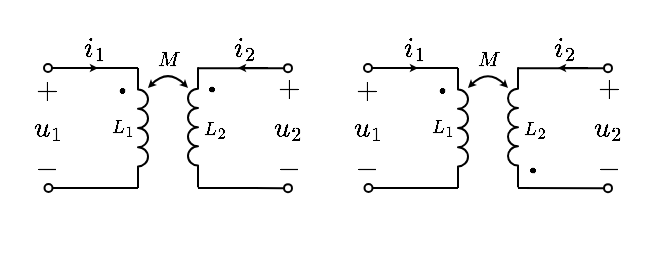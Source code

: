 <mxfile version="17.2.1" type="device"><diagram id="bMLhuUdpj_Nmtv_IprHV" name="第 1 页"><mxGraphModel dx="225" dy="240" grid="1" gridSize="5" guides="1" tooltips="1" connect="1" arrows="1" fold="1" page="1" pageScale="1" pageWidth="827" pageHeight="1169" math="1" shadow="0"><root><mxCell id="0"/><mxCell id="1" parent="0"/><mxCell id="EXZ0jSH6nmQkh8uxzPcn-27" value="$$M$$" style="text;html=1;resizable=1;autosize=1;align=center;verticalAlign=middle;points=[];fillColor=none;strokeColor=none;rounded=0;fontFamily=simsun;fontSize=10;movable=1;rotatable=1;deletable=1;editable=1;connectable=0;" parent="1" vertex="1"><mxGeometry x="245" y="248" width="20" height="15" as="geometry"/></mxCell><mxCell id="EXZ0jSH6nmQkh8uxzPcn-18" value="$$i_1$$" style="text;html=1;resizable=0;autosize=1;align=center;verticalAlign=middle;points=[];fillColor=none;strokeColor=none;rounded=0;fontSize=12;connectable=0;" parent="1" vertex="1"><mxGeometry x="190" y="240" width="55" height="20" as="geometry"/></mxCell><mxCell id="EXZ0jSH6nmQkh8uxzPcn-19" value="$$i_2$$" style="text;html=1;resizable=0;autosize=1;align=center;verticalAlign=middle;points=[];fillColor=none;strokeColor=none;rounded=0;fontSize=12;connectable=0;" parent="1" vertex="1"><mxGeometry x="265" y="239.58" width="55" height="20" as="geometry"/></mxCell><mxCell id="EXZ0jSH6nmQkh8uxzPcn-1" value="" style="pointerEvents=1;verticalLabelPosition=bottom;shadow=0;dashed=0;align=center;html=1;verticalAlign=top;shape=mxgraph.electrical.inductors.inductor_3;direction=south;deletable=1;fixDash=0;snapToPoint=0;comic=0;sketch=0;strokeWidth=1;" parent="1" vertex="1"><mxGeometry x="240" y="260" width="5" height="60" as="geometry"/></mxCell><mxCell id="EXZ0jSH6nmQkh8uxzPcn-2" value="" style="endArrow=none;html=1;rounded=0;startArrow=oval;startFill=0;endSize=4;startSize=4;deletable=1;fixDash=0;snapToPoint=0;" parent="1" edge="1"><mxGeometry width="50" height="50" relative="1" as="geometry"><mxPoint x="195" y="260" as="sourcePoint"/><mxPoint x="240" y="260" as="targetPoint"/></mxGeometry></mxCell><mxCell id="EXZ0jSH6nmQkh8uxzPcn-3" value="" style="endArrow=none;html=1;rounded=0;startArrow=oval;startFill=0;endSize=4;startSize=4;deletable=1;fixDash=0;snapToPoint=0;" parent="1" edge="1"><mxGeometry width="50" height="50" relative="1" as="geometry"><mxPoint x="195.25" y="320" as="sourcePoint"/><mxPoint x="240" y="320" as="targetPoint"/></mxGeometry></mxCell><mxCell id="EXZ0jSH6nmQkh8uxzPcn-4" value="$$\cdot$$" style="text;html=1;resizable=1;autosize=1;align=center;verticalAlign=middle;points=[];fillColor=none;strokeColor=none;rounded=0;fontSize=20;movable=1;rotatable=1;deletable=1;editable=1;connectable=0;fixDash=0;snapToPoint=0;" parent="1" vertex="1"><mxGeometry x="221" y="263" width="21" height="14" as="geometry"/></mxCell><mxCell id="EXZ0jSH6nmQkh8uxzPcn-5" value="" style="pointerEvents=1;verticalLabelPosition=bottom;shadow=0;dashed=0;align=center;html=1;verticalAlign=top;shape=mxgraph.electrical.inductors.inductor_3;direction=north;deletable=1;fixDash=0;snapToPoint=0;" parent="1" vertex="1"><mxGeometry x="265" y="259.58" width="5" height="60" as="geometry"/></mxCell><mxCell id="EXZ0jSH6nmQkh8uxzPcn-6" value="" style="endArrow=none;html=1;rounded=0;startArrow=oval;startFill=0;endSize=4;startSize=4;deletable=1;fixDash=0;snapToPoint=0;" parent="1" edge="1"><mxGeometry width="50" height="50" relative="1" as="geometry"><mxPoint x="315" y="260.08" as="sourcePoint"/><mxPoint x="270" y="260.08" as="targetPoint"/></mxGeometry></mxCell><mxCell id="EXZ0jSH6nmQkh8uxzPcn-7" value="" style="endArrow=none;html=1;rounded=0;startArrow=oval;startFill=0;endSize=4;startSize=4;deletable=1;fixDash=0;snapToPoint=0;" parent="1" edge="1"><mxGeometry width="50" height="50" relative="1" as="geometry"><mxPoint x="315" y="320.08" as="sourcePoint"/><mxPoint x="270" y="320" as="targetPoint"/></mxGeometry></mxCell><mxCell id="EXZ0jSH6nmQkh8uxzPcn-8" value="$$\cdot$$" style="text;html=1;resizable=1;autosize=1;align=center;verticalAlign=middle;points=[];fillColor=none;strokeColor=none;rounded=0;fontSize=20;movable=1;rotatable=1;deletable=1;editable=1;connectable=0;direction=south;rotation=90;fixDash=0;snapToPoint=0;" parent="1" vertex="1"><mxGeometry x="272" y="260" width="14" height="21" as="geometry"/></mxCell><mxCell id="EXZ0jSH6nmQkh8uxzPcn-10" value="$$u_1$$" style="text;html=1;resizable=1;autosize=1;align=center;verticalAlign=middle;points=[];fillColor=none;strokeColor=none;rounded=0;fontSize=12;movable=1;rotatable=1;deletable=1;editable=1;connectable=0;fixDash=0;snapToPoint=0;" parent="1" vertex="1"><mxGeometry x="185" y="280" width="20" height="20" as="geometry"/></mxCell><mxCell id="EXZ0jSH6nmQkh8uxzPcn-11" value="$$u_2$$" style="text;html=1;resizable=1;autosize=1;align=center;verticalAlign=middle;points=[];fillColor=none;strokeColor=none;rounded=0;fontSize=12;movable=1;rotatable=1;deletable=1;editable=1;connectable=0;" parent="1" vertex="1"><mxGeometry x="305" y="279.58" width="20" height="20" as="geometry"/></mxCell><mxCell id="EXZ0jSH6nmQkh8uxzPcn-12" value="$$+$$" style="text;html=1;resizable=1;autosize=1;align=center;verticalAlign=middle;points=[];fillColor=none;strokeColor=none;rounded=0;fontSize=12;movable=1;rotatable=1;deletable=1;editable=1;connectable=0;fixDash=0;snapToPoint=0;" parent="1" vertex="1"><mxGeometry x="182.5" y="261" width="22.5" height="20" as="geometry"/></mxCell><mxCell id="EXZ0jSH6nmQkh8uxzPcn-13" value="$$+$$" style="text;html=1;resizable=1;autosize=1;align=center;verticalAlign=middle;points=[];fillColor=none;strokeColor=none;rounded=0;fontSize=12;movable=1;rotatable=1;deletable=1;editable=1;connectable=0;fixDash=0;snapToPoint=0;" parent="1" vertex="1"><mxGeometry x="303.75" y="259.58" width="22.5" height="20" as="geometry"/></mxCell><mxCell id="EXZ0jSH6nmQkh8uxzPcn-14" value="$$-$$" style="text;html=1;resizable=1;autosize=1;align=center;verticalAlign=middle;points=[];fillColor=none;strokeColor=none;rounded=0;fontSize=12;movable=1;rotatable=1;deletable=1;editable=1;connectable=0;fixDash=0;snapToPoint=0;" parent="1" vertex="1"><mxGeometry x="185" y="300" width="18.5" height="20" as="geometry"/></mxCell><mxCell id="EXZ0jSH6nmQkh8uxzPcn-15" value="$$-$$" style="text;html=1;resizable=1;autosize=1;align=center;verticalAlign=middle;points=[];fillColor=none;strokeColor=none;rounded=0;fontSize=12;movable=1;rotatable=1;deletable=1;editable=1;connectable=0;fixDash=0;snapToPoint=0;" parent="1" vertex="1"><mxGeometry x="305.75" y="300" width="18.5" height="20" as="geometry"/></mxCell><mxCell id="EXZ0jSH6nmQkh8uxzPcn-16" value="" style="endArrow=classic;html=1;rounded=0;fontSize=12;startSize=4;endSize=1;strokeWidth=1;jumpSize=6;" parent="1" edge="1"><mxGeometry width="50" height="50" relative="1" as="geometry"><mxPoint x="305" y="260" as="sourcePoint"/><mxPoint x="290" y="260" as="targetPoint"/></mxGeometry></mxCell><mxCell id="EXZ0jSH6nmQkh8uxzPcn-17" value="" style="endArrow=classic;html=1;rounded=0;fontSize=12;startSize=4;endSize=1;strokeWidth=1;jumpSize=6;" parent="1" edge="1"><mxGeometry width="50" height="50" relative="1" as="geometry"><mxPoint x="205" y="260" as="sourcePoint"/><mxPoint x="220" y="260" as="targetPoint"/></mxGeometry></mxCell><mxCell id="EXZ0jSH6nmQkh8uxzPcn-21" value="$$L_1$$" style="text;html=1;align=center;verticalAlign=middle;resizable=1;points=[];autosize=1;strokeColor=none;fillColor=none;movable=1;rotatable=1;deletable=1;editable=1;connectable=1;fontSize=8;" parent="1" vertex="1"><mxGeometry x="223.5" y="282.5" width="16" height="15" as="geometry"/></mxCell><mxCell id="EXZ0jSH6nmQkh8uxzPcn-22" value="$$L_2$$" style="text;html=1;align=center;verticalAlign=middle;resizable=1;points=[];autosize=1;strokeColor=none;fillColor=none;movable=1;rotatable=1;deletable=1;editable=1;connectable=1;fontSize=8;" parent="1" vertex="1"><mxGeometry x="270" y="280.5" width="15" height="20" as="geometry"/></mxCell><mxCell id="EXZ0jSH6nmQkh8uxzPcn-26" value="" style="curved=1;endArrow=classic;html=1;rounded=0;fontFamily=simsun;fontSize=14;startSize=1;endSize=1;startArrow=classic;startFill=1;" parent="1" edge="1"><mxGeometry width="50" height="50" relative="1" as="geometry"><mxPoint x="245" y="270" as="sourcePoint"/><mxPoint x="265" y="270" as="targetPoint"/><Array as="points"><mxPoint x="255" y="260"/></Array></mxGeometry></mxCell><mxCell id="WsoHpJsEXq9MGzF8L5W2-1" value="$$M$$" style="text;html=1;resizable=1;autosize=1;align=center;verticalAlign=middle;points=[];fillColor=none;strokeColor=none;rounded=0;fontFamily=simsun;fontSize=10;movable=1;rotatable=1;deletable=1;editable=1;connectable=0;" vertex="1" parent="1"><mxGeometry x="405" y="248" width="20" height="15" as="geometry"/></mxCell><mxCell id="WsoHpJsEXq9MGzF8L5W2-2" value="$$i_1$$" style="text;html=1;resizable=0;autosize=1;align=center;verticalAlign=middle;points=[];fillColor=none;strokeColor=none;rounded=0;fontSize=12;connectable=0;" vertex="1" parent="1"><mxGeometry x="350" y="240" width="55" height="20" as="geometry"/></mxCell><mxCell id="WsoHpJsEXq9MGzF8L5W2-3" value="$$i_2$$" style="text;html=1;resizable=0;autosize=1;align=center;verticalAlign=middle;points=[];fillColor=none;strokeColor=none;rounded=0;fontSize=12;connectable=0;" vertex="1" parent="1"><mxGeometry x="425" y="239.58" width="55" height="20" as="geometry"/></mxCell><mxCell id="WsoHpJsEXq9MGzF8L5W2-4" value="" style="pointerEvents=1;verticalLabelPosition=bottom;shadow=0;dashed=0;align=center;html=1;verticalAlign=top;shape=mxgraph.electrical.inductors.inductor_3;direction=south;deletable=1;fixDash=0;snapToPoint=0;comic=0;sketch=0;strokeWidth=1;" vertex="1" parent="1"><mxGeometry x="400" y="260" width="5" height="60" as="geometry"/></mxCell><mxCell id="WsoHpJsEXq9MGzF8L5W2-5" value="" style="endArrow=none;html=1;rounded=0;startArrow=oval;startFill=0;endSize=4;startSize=4;deletable=1;fixDash=0;snapToPoint=0;" edge="1" parent="1"><mxGeometry width="50" height="50" relative="1" as="geometry"><mxPoint x="355" y="260" as="sourcePoint"/><mxPoint x="400" y="260" as="targetPoint"/></mxGeometry></mxCell><mxCell id="WsoHpJsEXq9MGzF8L5W2-6" value="" style="endArrow=none;html=1;rounded=0;startArrow=oval;startFill=0;endSize=4;startSize=4;deletable=1;fixDash=0;snapToPoint=0;" edge="1" parent="1"><mxGeometry width="50" height="50" relative="1" as="geometry"><mxPoint x="355.25" y="320" as="sourcePoint"/><mxPoint x="400" y="320" as="targetPoint"/></mxGeometry></mxCell><mxCell id="WsoHpJsEXq9MGzF8L5W2-7" value="$$\cdot$$" style="text;html=1;resizable=1;autosize=1;align=center;verticalAlign=middle;points=[];fillColor=none;strokeColor=none;rounded=0;fontSize=20;movable=1;rotatable=1;deletable=1;editable=1;connectable=0;fixDash=0;snapToPoint=0;" vertex="1" parent="1"><mxGeometry x="381" y="263" width="21" height="14" as="geometry"/></mxCell><mxCell id="WsoHpJsEXq9MGzF8L5W2-8" value="" style="pointerEvents=1;verticalLabelPosition=bottom;shadow=0;dashed=0;align=center;html=1;verticalAlign=top;shape=mxgraph.electrical.inductors.inductor_3;direction=north;deletable=1;fixDash=0;snapToPoint=0;" vertex="1" parent="1"><mxGeometry x="425" y="259.58" width="5" height="60" as="geometry"/></mxCell><mxCell id="WsoHpJsEXq9MGzF8L5W2-9" value="" style="endArrow=none;html=1;rounded=0;startArrow=oval;startFill=0;endSize=4;startSize=4;deletable=1;fixDash=0;snapToPoint=0;" edge="1" parent="1"><mxGeometry width="50" height="50" relative="1" as="geometry"><mxPoint x="475" y="260.08" as="sourcePoint"/><mxPoint x="430" y="260.08" as="targetPoint"/></mxGeometry></mxCell><mxCell id="WsoHpJsEXq9MGzF8L5W2-10" value="" style="endArrow=none;html=1;rounded=0;startArrow=oval;startFill=0;endSize=4;startSize=4;deletable=1;fixDash=0;snapToPoint=0;" edge="1" parent="1"><mxGeometry width="50" height="50" relative="1" as="geometry"><mxPoint x="475" y="320.08" as="sourcePoint"/><mxPoint x="430" y="320" as="targetPoint"/></mxGeometry></mxCell><mxCell id="WsoHpJsEXq9MGzF8L5W2-11" value="$$\cdot$$" style="text;html=1;resizable=1;autosize=1;align=center;verticalAlign=middle;points=[];fillColor=none;strokeColor=none;rounded=0;fontSize=20;movable=1;rotatable=1;deletable=1;editable=1;connectable=0;direction=south;rotation=90;fixDash=0;snapToPoint=0;" vertex="1" parent="1"><mxGeometry x="432" y="300.5" width="14" height="21" as="geometry"/></mxCell><mxCell id="WsoHpJsEXq9MGzF8L5W2-12" value="$$u_1$$" style="text;html=1;resizable=1;autosize=1;align=center;verticalAlign=middle;points=[];fillColor=none;strokeColor=none;rounded=0;fontSize=12;movable=1;rotatable=1;deletable=1;editable=1;connectable=0;fixDash=0;snapToPoint=0;" vertex="1" parent="1"><mxGeometry x="345" y="280" width="20" height="20" as="geometry"/></mxCell><mxCell id="WsoHpJsEXq9MGzF8L5W2-13" value="$$u_2$$" style="text;html=1;resizable=1;autosize=1;align=center;verticalAlign=middle;points=[];fillColor=none;strokeColor=none;rounded=0;fontSize=12;movable=1;rotatable=1;deletable=1;editable=1;connectable=0;" vertex="1" parent="1"><mxGeometry x="465" y="279.58" width="20" height="20" as="geometry"/></mxCell><mxCell id="WsoHpJsEXq9MGzF8L5W2-14" value="$$+$$" style="text;html=1;resizable=1;autosize=1;align=center;verticalAlign=middle;points=[];fillColor=none;strokeColor=none;rounded=0;fontSize=12;movable=1;rotatable=1;deletable=1;editable=1;connectable=0;fixDash=0;snapToPoint=0;" vertex="1" parent="1"><mxGeometry x="342.5" y="261" width="22.5" height="20" as="geometry"/></mxCell><mxCell id="WsoHpJsEXq9MGzF8L5W2-15" value="$$+$$" style="text;html=1;resizable=1;autosize=1;align=center;verticalAlign=middle;points=[];fillColor=none;strokeColor=none;rounded=0;fontSize=12;movable=1;rotatable=1;deletable=1;editable=1;connectable=0;fixDash=0;snapToPoint=0;" vertex="1" parent="1"><mxGeometry x="463.75" y="259.58" width="22.5" height="20" as="geometry"/></mxCell><mxCell id="WsoHpJsEXq9MGzF8L5W2-16" value="$$-$$" style="text;html=1;resizable=1;autosize=1;align=center;verticalAlign=middle;points=[];fillColor=none;strokeColor=none;rounded=0;fontSize=12;movable=1;rotatable=1;deletable=1;editable=1;connectable=0;fixDash=0;snapToPoint=0;" vertex="1" parent="1"><mxGeometry x="345" y="300" width="18.5" height="20" as="geometry"/></mxCell><mxCell id="WsoHpJsEXq9MGzF8L5W2-17" value="$$-$$" style="text;html=1;resizable=1;autosize=1;align=center;verticalAlign=middle;points=[];fillColor=none;strokeColor=none;rounded=0;fontSize=12;movable=1;rotatable=1;deletable=1;editable=1;connectable=0;fixDash=0;snapToPoint=0;" vertex="1" parent="1"><mxGeometry x="465.75" y="300" width="18.5" height="20" as="geometry"/></mxCell><mxCell id="WsoHpJsEXq9MGzF8L5W2-18" value="" style="endArrow=classic;html=1;rounded=0;fontSize=12;startSize=4;endSize=1;strokeWidth=1;jumpSize=6;" edge="1" parent="1"><mxGeometry width="50" height="50" relative="1" as="geometry"><mxPoint x="465" y="260" as="sourcePoint"/><mxPoint x="450" y="260" as="targetPoint"/></mxGeometry></mxCell><mxCell id="WsoHpJsEXq9MGzF8L5W2-19" value="" style="endArrow=classic;html=1;rounded=0;fontSize=12;startSize=4;endSize=1;strokeWidth=1;jumpSize=6;" edge="1" parent="1"><mxGeometry width="50" height="50" relative="1" as="geometry"><mxPoint x="365" y="260" as="sourcePoint"/><mxPoint x="380" y="260" as="targetPoint"/></mxGeometry></mxCell><mxCell id="WsoHpJsEXq9MGzF8L5W2-20" value="$$L_1$$" style="text;html=1;align=center;verticalAlign=middle;resizable=1;points=[];autosize=1;strokeColor=none;fillColor=none;movable=1;rotatable=1;deletable=1;editable=1;connectable=1;fontSize=8;" vertex="1" parent="1"><mxGeometry x="383.5" y="282.5" width="16" height="15" as="geometry"/></mxCell><mxCell id="WsoHpJsEXq9MGzF8L5W2-21" value="$$L_2$$" style="text;html=1;align=center;verticalAlign=middle;resizable=1;points=[];autosize=1;strokeColor=none;fillColor=none;movable=1;rotatable=1;deletable=1;editable=1;connectable=1;fontSize=8;" vertex="1" parent="1"><mxGeometry x="430" y="280.5" width="15" height="20" as="geometry"/></mxCell><mxCell id="WsoHpJsEXq9MGzF8L5W2-22" value="" style="curved=1;endArrow=classic;html=1;rounded=0;fontFamily=simsun;fontSize=14;startSize=1;endSize=1;startArrow=classic;startFill=1;" edge="1" parent="1"><mxGeometry width="50" height="50" relative="1" as="geometry"><mxPoint x="405" y="270" as="sourcePoint"/><mxPoint x="425" y="270" as="targetPoint"/><Array as="points"><mxPoint x="415" y="260"/></Array></mxGeometry></mxCell></root></mxGraphModel></diagram></mxfile>